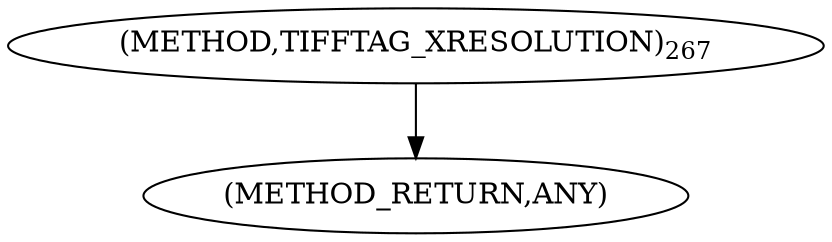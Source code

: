digraph "TIFFTAG_XRESOLUTION" {  
"100209" [label = <(METHOD,TIFFTAG_XRESOLUTION)<SUB>267</SUB>> ]
"100210" [label = <(METHOD_RETURN,ANY)> ]
  "100209" -> "100210" 
}
